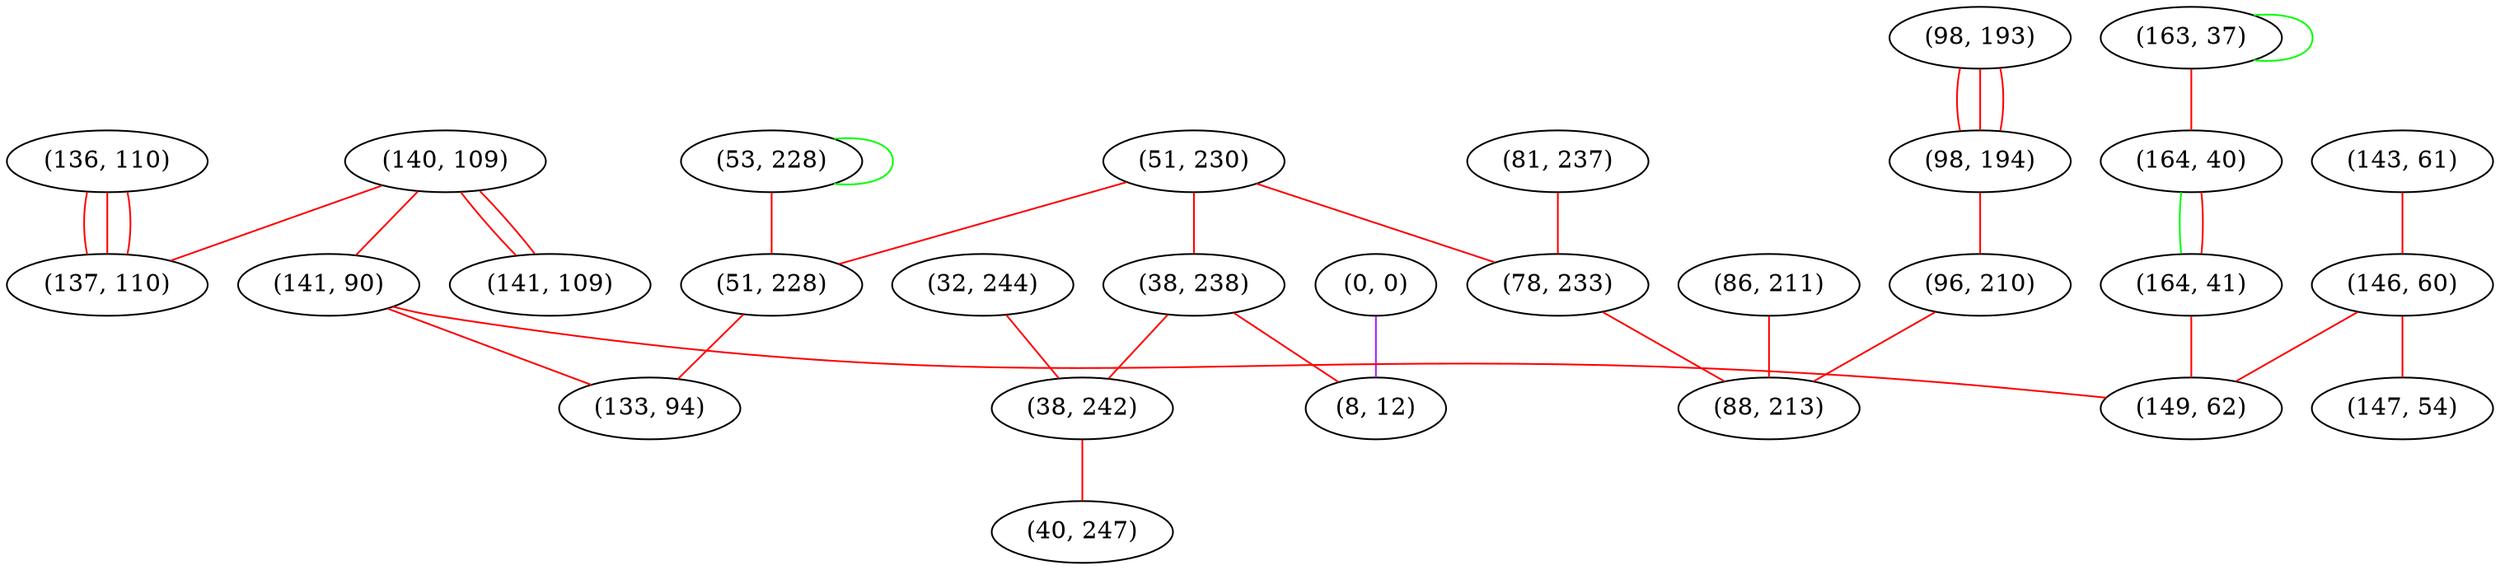 graph "" {
"(136, 110)";
"(51, 230)";
"(32, 244)";
"(140, 109)";
"(86, 211)";
"(53, 228)";
"(0, 0)";
"(38, 238)";
"(137, 110)";
"(98, 193)";
"(143, 61)";
"(146, 60)";
"(147, 54)";
"(81, 237)";
"(163, 37)";
"(38, 242)";
"(40, 247)";
"(164, 40)";
"(51, 228)";
"(141, 90)";
"(98, 194)";
"(133, 94)";
"(164, 41)";
"(141, 109)";
"(8, 12)";
"(96, 210)";
"(149, 62)";
"(78, 233)";
"(88, 213)";
"(136, 110)" -- "(137, 110)"  [color=red, key=0, weight=1];
"(136, 110)" -- "(137, 110)"  [color=red, key=1, weight=1];
"(136, 110)" -- "(137, 110)"  [color=red, key=2, weight=1];
"(51, 230)" -- "(78, 233)"  [color=red, key=0, weight=1];
"(51, 230)" -- "(51, 228)"  [color=red, key=0, weight=1];
"(51, 230)" -- "(38, 238)"  [color=red, key=0, weight=1];
"(32, 244)" -- "(38, 242)"  [color=red, key=0, weight=1];
"(140, 109)" -- "(137, 110)"  [color=red, key=0, weight=1];
"(140, 109)" -- "(141, 90)"  [color=red, key=0, weight=1];
"(140, 109)" -- "(141, 109)"  [color=red, key=0, weight=1];
"(140, 109)" -- "(141, 109)"  [color=red, key=1, weight=1];
"(86, 211)" -- "(88, 213)"  [color=red, key=0, weight=1];
"(53, 228)" -- "(53, 228)"  [color=green, key=0, weight=2];
"(53, 228)" -- "(51, 228)"  [color=red, key=0, weight=1];
"(0, 0)" -- "(8, 12)"  [color=purple, key=0, weight=4];
"(38, 238)" -- "(38, 242)"  [color=red, key=0, weight=1];
"(38, 238)" -- "(8, 12)"  [color=red, key=0, weight=1];
"(98, 193)" -- "(98, 194)"  [color=red, key=0, weight=1];
"(98, 193)" -- "(98, 194)"  [color=red, key=1, weight=1];
"(98, 193)" -- "(98, 194)"  [color=red, key=2, weight=1];
"(143, 61)" -- "(146, 60)"  [color=red, key=0, weight=1];
"(146, 60)" -- "(149, 62)"  [color=red, key=0, weight=1];
"(146, 60)" -- "(147, 54)"  [color=red, key=0, weight=1];
"(81, 237)" -- "(78, 233)"  [color=red, key=0, weight=1];
"(163, 37)" -- "(163, 37)"  [color=green, key=0, weight=2];
"(163, 37)" -- "(164, 40)"  [color=red, key=0, weight=1];
"(38, 242)" -- "(40, 247)"  [color=red, key=0, weight=1];
"(164, 40)" -- "(164, 41)"  [color=green, key=0, weight=2];
"(164, 40)" -- "(164, 41)"  [color=red, key=1, weight=1];
"(51, 228)" -- "(133, 94)"  [color=red, key=0, weight=1];
"(141, 90)" -- "(133, 94)"  [color=red, key=0, weight=1];
"(141, 90)" -- "(149, 62)"  [color=red, key=0, weight=1];
"(98, 194)" -- "(96, 210)"  [color=red, key=0, weight=1];
"(164, 41)" -- "(149, 62)"  [color=red, key=0, weight=1];
"(96, 210)" -- "(88, 213)"  [color=red, key=0, weight=1];
"(78, 233)" -- "(88, 213)"  [color=red, key=0, weight=1];
}
